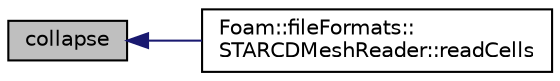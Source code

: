 digraph "collapse"
{
  bgcolor="transparent";
  edge [fontname="Helvetica",fontsize="10",labelfontname="Helvetica",labelfontsize="10"];
  node [fontname="Helvetica",fontsize="10",shape=record];
  rankdir="LR";
  Node1 [label="collapse",height=0.2,width=0.4,color="black", fillcolor="grey75", style="filled" fontcolor="black"];
  Node1 -> Node2 [dir="back",color="midnightblue",fontsize="10",style="solid",fontname="Helvetica"];
  Node2 [label="Foam::fileFormats::\lSTARCDMeshReader::readCells",height=0.2,width=0.4,color="black",URL="$classFoam_1_1fileFormats_1_1STARCDMeshReader.html#ac92ac489841efbc9ad374e345bdb2cc2",tooltip="Read cell connectivities from file. "];
}
